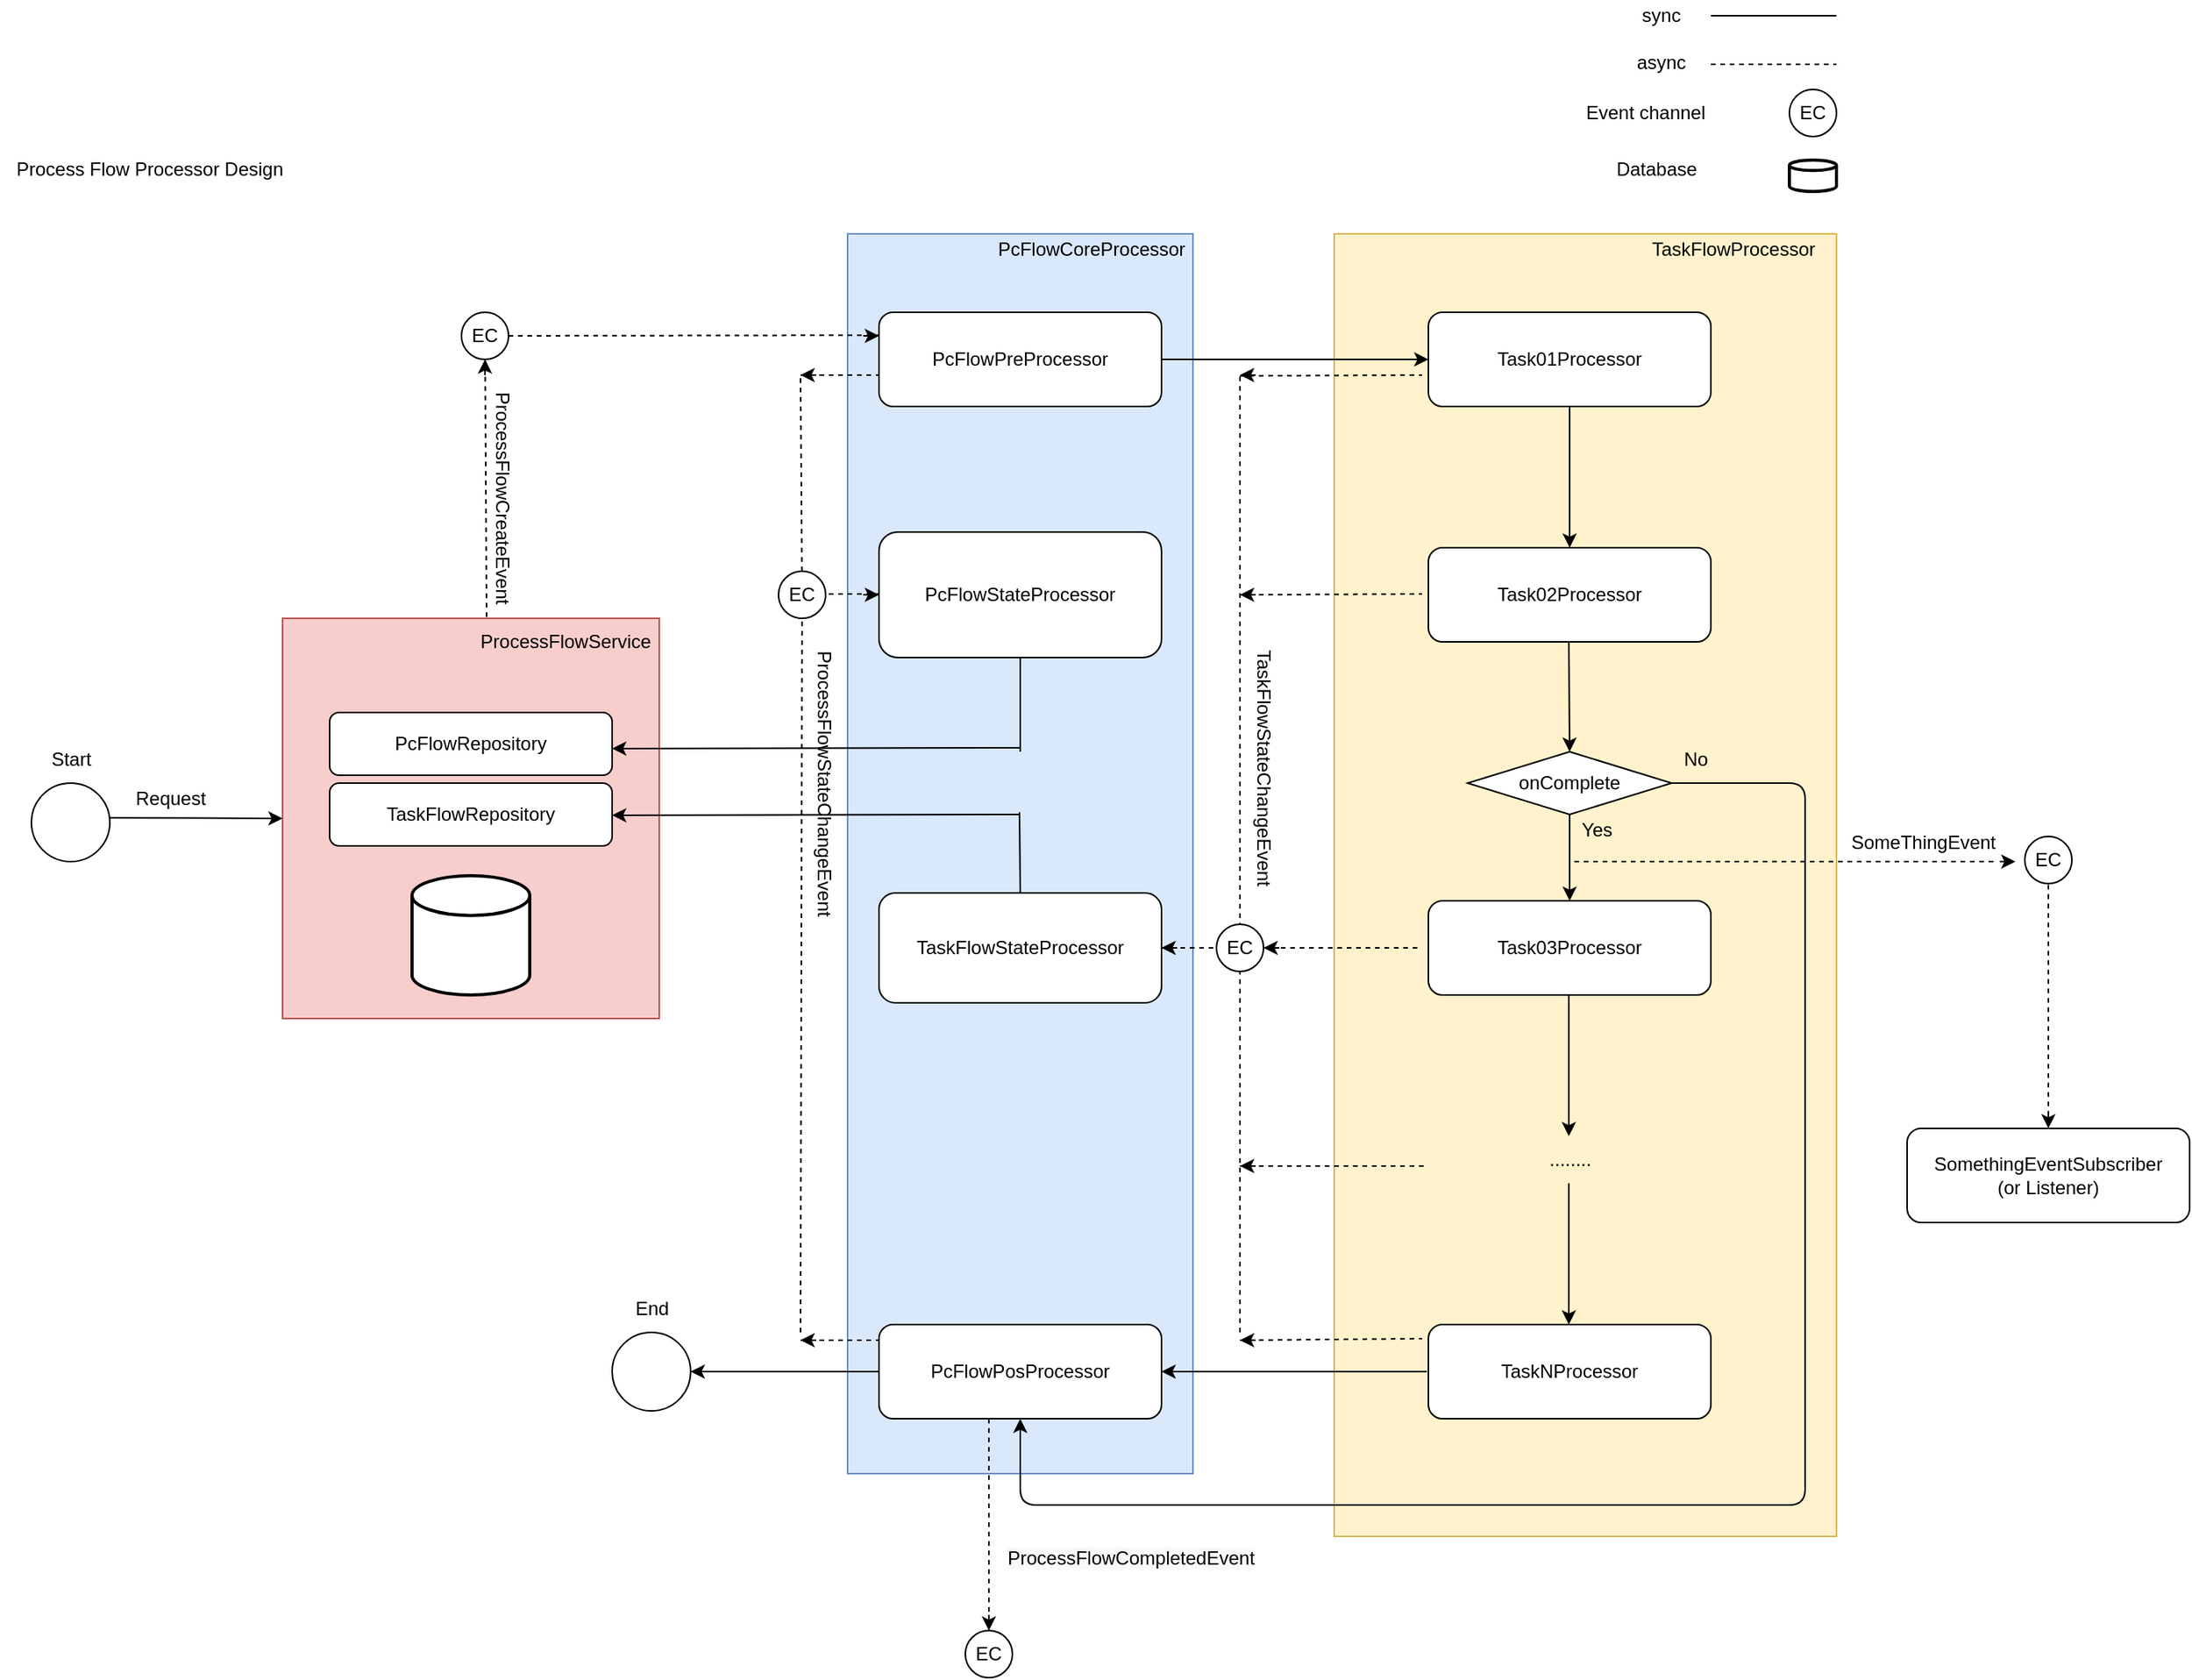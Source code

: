 <mxfile version="13.7.5" type="github">
  <diagram id="C5RBs43oDa-KdzZeNtuy" name="Page-1">
    <mxGraphModel dx="1905" dy="713" grid="1" gridSize="10" guides="1" tooltips="1" connect="1" arrows="1" fold="1" page="1" pageScale="1" pageWidth="827" pageHeight="1169" math="0" shadow="0">
      <root>
        <mxCell id="WIyWlLk6GJQsqaUBKTNV-0" />
        <mxCell id="WIyWlLk6GJQsqaUBKTNV-1" parent="WIyWlLk6GJQsqaUBKTNV-0" />
        <mxCell id="OThH-fJzGORxEDhMGL2U-115" value="" style="rounded=0;whiteSpace=wrap;html=1;fillColor=#f8cecc;strokeColor=#b85450;" vertex="1" parent="WIyWlLk6GJQsqaUBKTNV-1">
          <mxGeometry x="-450" y="515" width="240" height="255" as="geometry" />
        </mxCell>
        <mxCell id="OThH-fJzGORxEDhMGL2U-93" value="" style="rounded=0;whiteSpace=wrap;html=1;fillColor=#dae8fc;strokeColor=#6c8ebf;" vertex="1" parent="WIyWlLk6GJQsqaUBKTNV-1">
          <mxGeometry x="-90" y="270" width="220" height="790" as="geometry" />
        </mxCell>
        <mxCell id="OThH-fJzGORxEDhMGL2U-91" value="" style="rounded=0;whiteSpace=wrap;html=1;fillColor=#fff2cc;strokeColor=#d6b656;" vertex="1" parent="WIyWlLk6GJQsqaUBKTNV-1">
          <mxGeometry x="220" y="270" width="320" height="830" as="geometry" />
        </mxCell>
        <mxCell id="OThH-fJzGORxEDhMGL2U-29" value="" style="endArrow=none;dashed=1;html=1;" edge="1" parent="WIyWlLk6GJQsqaUBKTNV-1">
          <mxGeometry width="50" height="50" relative="1" as="geometry">
            <mxPoint x="160" y="970" as="sourcePoint" />
            <mxPoint x="160" y="360" as="targetPoint" />
          </mxGeometry>
        </mxCell>
        <mxCell id="OThH-fJzGORxEDhMGL2U-76" value="EC" style="ellipse;whiteSpace=wrap;html=1;aspect=fixed;" vertex="1" parent="WIyWlLk6GJQsqaUBKTNV-1">
          <mxGeometry x="145" y="710" width="30" height="30" as="geometry" />
        </mxCell>
        <mxCell id="OThH-fJzGORxEDhMGL2U-0" value="PcFlowPreProcessor" style="rounded=1;whiteSpace=wrap;html=1;" vertex="1" parent="WIyWlLk6GJQsqaUBKTNV-1">
          <mxGeometry x="-70" y="320" width="180" height="60" as="geometry" />
        </mxCell>
        <mxCell id="OThH-fJzGORxEDhMGL2U-1" value="Task01Processor" style="rounded=1;whiteSpace=wrap;html=1;" vertex="1" parent="WIyWlLk6GJQsqaUBKTNV-1">
          <mxGeometry x="280" y="320" width="180" height="60" as="geometry" />
        </mxCell>
        <mxCell id="OThH-fJzGORxEDhMGL2U-2" value="Task02Processor" style="rounded=1;whiteSpace=wrap;html=1;" vertex="1" parent="WIyWlLk6GJQsqaUBKTNV-1">
          <mxGeometry x="280" y="470" width="180" height="60" as="geometry" />
        </mxCell>
        <mxCell id="OThH-fJzGORxEDhMGL2U-3" value="Task03Processor" style="rounded=1;whiteSpace=wrap;html=1;" vertex="1" parent="WIyWlLk6GJQsqaUBKTNV-1">
          <mxGeometry x="280" y="695" width="180" height="60" as="geometry" />
        </mxCell>
        <mxCell id="OThH-fJzGORxEDhMGL2U-4" value="TaskNProcessor" style="rounded=1;whiteSpace=wrap;html=1;" vertex="1" parent="WIyWlLk6GJQsqaUBKTNV-1">
          <mxGeometry x="280" y="965" width="180" height="60" as="geometry" />
        </mxCell>
        <mxCell id="OThH-fJzGORxEDhMGL2U-5" value="" style="endArrow=classic;html=1;exitX=1;exitY=0.5;exitDx=0;exitDy=0;" edge="1" parent="WIyWlLk6GJQsqaUBKTNV-1" source="OThH-fJzGORxEDhMGL2U-0" target="OThH-fJzGORxEDhMGL2U-1">
          <mxGeometry width="50" height="50" relative="1" as="geometry">
            <mxPoint x="200" y="350" as="sourcePoint" />
            <mxPoint x="250" y="300" as="targetPoint" />
          </mxGeometry>
        </mxCell>
        <mxCell id="OThH-fJzGORxEDhMGL2U-6" value="" style="endArrow=classic;html=1;exitX=0.5;exitY=1;exitDx=0;exitDy=0;" edge="1" parent="WIyWlLk6GJQsqaUBKTNV-1" source="OThH-fJzGORxEDhMGL2U-1" target="OThH-fJzGORxEDhMGL2U-2">
          <mxGeometry width="50" height="50" relative="1" as="geometry">
            <mxPoint x="390" y="560" as="sourcePoint" />
            <mxPoint x="440" y="510" as="targetPoint" />
          </mxGeometry>
        </mxCell>
        <mxCell id="OThH-fJzGORxEDhMGL2U-7" value="" style="endArrow=classic;html=1;exitX=0.5;exitY=1;exitDx=0;exitDy=0;entryX=0.5;entryY=0;entryDx=0;entryDy=0;" edge="1" parent="WIyWlLk6GJQsqaUBKTNV-1" target="OThH-fJzGORxEDhMGL2U-54">
          <mxGeometry width="50" height="50" relative="1" as="geometry">
            <mxPoint x="369.5" y="530" as="sourcePoint" />
            <mxPoint x="370" y="560" as="targetPoint" />
          </mxGeometry>
        </mxCell>
        <mxCell id="OThH-fJzGORxEDhMGL2U-8" value="" style="endArrow=classic;html=1;exitX=0.5;exitY=1;exitDx=0;exitDy=0;" edge="1" parent="WIyWlLk6GJQsqaUBKTNV-1">
          <mxGeometry width="50" height="50" relative="1" as="geometry">
            <mxPoint x="369.5" y="755" as="sourcePoint" />
            <mxPoint x="369.5" y="845" as="targetPoint" />
          </mxGeometry>
        </mxCell>
        <mxCell id="OThH-fJzGORxEDhMGL2U-9" value="........" style="text;html=1;align=center;verticalAlign=middle;resizable=0;points=[];autosize=1;" vertex="1" parent="WIyWlLk6GJQsqaUBKTNV-1">
          <mxGeometry x="350" y="850" width="40" height="20" as="geometry" />
        </mxCell>
        <mxCell id="OThH-fJzGORxEDhMGL2U-10" value="" style="endArrow=classic;html=1;exitX=0.5;exitY=1;exitDx=0;exitDy=0;" edge="1" parent="WIyWlLk6GJQsqaUBKTNV-1">
          <mxGeometry width="50" height="50" relative="1" as="geometry">
            <mxPoint x="369.5" y="875" as="sourcePoint" />
            <mxPoint x="369.5" y="965" as="targetPoint" />
          </mxGeometry>
        </mxCell>
        <mxCell id="OThH-fJzGORxEDhMGL2U-11" value="PcFlowPosProcessor" style="rounded=1;whiteSpace=wrap;html=1;" vertex="1" parent="WIyWlLk6GJQsqaUBKTNV-1">
          <mxGeometry x="-70" y="965" width="180" height="60" as="geometry" />
        </mxCell>
        <mxCell id="OThH-fJzGORxEDhMGL2U-12" value="" style="endArrow=classic;html=1;exitX=0.5;exitY=1;exitDx=0;exitDy=0;entryX=1;entryY=0.5;entryDx=0;entryDy=0;" edge="1" parent="WIyWlLk6GJQsqaUBKTNV-1" target="OThH-fJzGORxEDhMGL2U-11">
          <mxGeometry width="50" height="50" relative="1" as="geometry">
            <mxPoint x="279" y="995" as="sourcePoint" />
            <mxPoint x="279" y="1085" as="targetPoint" />
          </mxGeometry>
        </mxCell>
        <mxCell id="OThH-fJzGORxEDhMGL2U-13" value="" style="ellipse;whiteSpace=wrap;html=1;aspect=fixed;" vertex="1" parent="WIyWlLk6GJQsqaUBKTNV-1">
          <mxGeometry x="-610" y="620" width="50" height="50" as="geometry" />
        </mxCell>
        <mxCell id="OThH-fJzGORxEDhMGL2U-14" value="" style="ellipse;whiteSpace=wrap;html=1;aspect=fixed;" vertex="1" parent="WIyWlLk6GJQsqaUBKTNV-1">
          <mxGeometry x="-240" y="970" width="50" height="50" as="geometry" />
        </mxCell>
        <mxCell id="OThH-fJzGORxEDhMGL2U-15" value="" style="endArrow=classic;html=1;entryX=0;entryY=0.5;entryDx=0;entryDy=0;" edge="1" parent="WIyWlLk6GJQsqaUBKTNV-1" target="OThH-fJzGORxEDhMGL2U-115">
          <mxGeometry width="50" height="50" relative="1" as="geometry">
            <mxPoint x="-560" y="642.08" as="sourcePoint" />
            <mxPoint x="-470" y="642.08" as="targetPoint" />
          </mxGeometry>
        </mxCell>
        <mxCell id="OThH-fJzGORxEDhMGL2U-16" value="" style="endArrow=classic;html=1;entryX=1;entryY=0.5;entryDx=0;entryDy=0;exitX=0;exitY=0.5;exitDx=0;exitDy=0;" edge="1" parent="WIyWlLk6GJQsqaUBKTNV-1" source="OThH-fJzGORxEDhMGL2U-11" target="OThH-fJzGORxEDhMGL2U-14">
          <mxGeometry width="50" height="50" relative="1" as="geometry">
            <mxPoint x="-80" y="995" as="sourcePoint" />
            <mxPoint x="-10" y="945" as="targetPoint" />
          </mxGeometry>
        </mxCell>
        <mxCell id="OThH-fJzGORxEDhMGL2U-17" value="Start" style="text;html=1;align=center;verticalAlign=middle;resizable=0;points=[];autosize=1;" vertex="1" parent="WIyWlLk6GJQsqaUBKTNV-1">
          <mxGeometry x="-605" y="595" width="40" height="20" as="geometry" />
        </mxCell>
        <mxCell id="OThH-fJzGORxEDhMGL2U-18" value="End" style="text;html=1;align=center;verticalAlign=middle;resizable=0;points=[];autosize=1;" vertex="1" parent="WIyWlLk6GJQsqaUBKTNV-1">
          <mxGeometry x="-235" y="945" width="40" height="20" as="geometry" />
        </mxCell>
        <mxCell id="OThH-fJzGORxEDhMGL2U-19" value="PcFlowStateProcessor" style="rounded=1;whiteSpace=wrap;html=1;" vertex="1" parent="WIyWlLk6GJQsqaUBKTNV-1">
          <mxGeometry x="-70" y="460" width="180" height="80" as="geometry" />
        </mxCell>
        <mxCell id="OThH-fJzGORxEDhMGL2U-20" value="TaskFlowStateProcessor" style="rounded=1;whiteSpace=wrap;html=1;" vertex="1" parent="WIyWlLk6GJQsqaUBKTNV-1">
          <mxGeometry x="-70" y="690" width="180" height="70" as="geometry" />
        </mxCell>
        <mxCell id="OThH-fJzGORxEDhMGL2U-25" value="" style="endArrow=none;dashed=1;html=1;" edge="1" parent="WIyWlLk6GJQsqaUBKTNV-1" source="OThH-fJzGORxEDhMGL2U-79">
          <mxGeometry width="50" height="50" relative="1" as="geometry">
            <mxPoint x="-120" y="970" as="sourcePoint" />
            <mxPoint x="-120" y="360" as="targetPoint" />
          </mxGeometry>
        </mxCell>
        <mxCell id="OThH-fJzGORxEDhMGL2U-26" value="" style="endArrow=none;dashed=1;html=1;" edge="1" parent="WIyWlLk6GJQsqaUBKTNV-1">
          <mxGeometry width="50" height="50" relative="1" as="geometry">
            <mxPoint x="-120" y="360" as="sourcePoint" />
            <mxPoint x="-70" y="360" as="targetPoint" />
          </mxGeometry>
        </mxCell>
        <mxCell id="OThH-fJzGORxEDhMGL2U-27" value="" style="endArrow=none;dashed=1;html=1;" edge="1" parent="WIyWlLk6GJQsqaUBKTNV-1">
          <mxGeometry width="50" height="50" relative="1" as="geometry">
            <mxPoint x="-120" y="975" as="sourcePoint" />
            <mxPoint x="-70" y="975" as="targetPoint" />
          </mxGeometry>
        </mxCell>
        <mxCell id="OThH-fJzGORxEDhMGL2U-28" value="" style="endArrow=none;dashed=1;html=1;" edge="1" parent="WIyWlLk6GJQsqaUBKTNV-1">
          <mxGeometry width="50" height="50" relative="1" as="geometry">
            <mxPoint x="-120" y="499.5" as="sourcePoint" />
            <mxPoint x="-70" y="499.5" as="targetPoint" />
          </mxGeometry>
        </mxCell>
        <mxCell id="OThH-fJzGORxEDhMGL2U-30" value="" style="endArrow=none;dashed=1;html=1;entryX=-0.022;entryY=0.15;entryDx=0;entryDy=0;entryPerimeter=0;" edge="1" parent="WIyWlLk6GJQsqaUBKTNV-1" target="OThH-fJzGORxEDhMGL2U-4">
          <mxGeometry width="50" height="50" relative="1" as="geometry">
            <mxPoint x="160" y="975" as="sourcePoint" />
            <mxPoint x="210" y="975" as="targetPoint" />
          </mxGeometry>
        </mxCell>
        <mxCell id="OThH-fJzGORxEDhMGL2U-31" value="" style="endArrow=none;dashed=1;html=1;" edge="1" parent="WIyWlLk6GJQsqaUBKTNV-1">
          <mxGeometry width="50" height="50" relative="1" as="geometry">
            <mxPoint x="180" y="725" as="sourcePoint" />
            <mxPoint x="276" y="725" as="targetPoint" />
          </mxGeometry>
        </mxCell>
        <mxCell id="OThH-fJzGORxEDhMGL2U-32" value="" style="endArrow=none;dashed=1;html=1;" edge="1" parent="WIyWlLk6GJQsqaUBKTNV-1">
          <mxGeometry width="50" height="50" relative="1" as="geometry">
            <mxPoint x="160" y="360.5" as="sourcePoint" />
            <mxPoint x="276" y="360" as="targetPoint" />
          </mxGeometry>
        </mxCell>
        <mxCell id="OThH-fJzGORxEDhMGL2U-33" value="" style="endArrow=none;dashed=1;html=1;" edge="1" parent="WIyWlLk6GJQsqaUBKTNV-1">
          <mxGeometry width="50" height="50" relative="1" as="geometry">
            <mxPoint x="160" y="500" as="sourcePoint" />
            <mxPoint x="276" y="499.5" as="targetPoint" />
          </mxGeometry>
        </mxCell>
        <mxCell id="OThH-fJzGORxEDhMGL2U-34" value="" style="endArrow=classic;html=1;entryX=1;entryY=0.5;entryDx=0;entryDy=0;" edge="1" parent="WIyWlLk6GJQsqaUBKTNV-1" target="OThH-fJzGORxEDhMGL2U-20">
          <mxGeometry width="50" height="50" relative="1" as="geometry">
            <mxPoint x="120" y="725" as="sourcePoint" />
            <mxPoint x="120" y="745" as="targetPoint" />
          </mxGeometry>
        </mxCell>
        <mxCell id="OThH-fJzGORxEDhMGL2U-35" value="" style="endArrow=classic;html=1;" edge="1" parent="WIyWlLk6GJQsqaUBKTNV-1">
          <mxGeometry width="50" height="50" relative="1" as="geometry">
            <mxPoint x="170" y="500" as="sourcePoint" />
            <mxPoint x="160" y="500" as="targetPoint" />
          </mxGeometry>
        </mxCell>
        <mxCell id="OThH-fJzGORxEDhMGL2U-36" value="" style="endArrow=classic;html=1;" edge="1" parent="WIyWlLk6GJQsqaUBKTNV-1">
          <mxGeometry width="50" height="50" relative="1" as="geometry">
            <mxPoint x="170" y="360" as="sourcePoint" />
            <mxPoint x="160" y="360" as="targetPoint" />
          </mxGeometry>
        </mxCell>
        <mxCell id="OThH-fJzGORxEDhMGL2U-38" value="" style="endArrow=classic;html=1;" edge="1" parent="WIyWlLk6GJQsqaUBKTNV-1">
          <mxGeometry width="50" height="50" relative="1" as="geometry">
            <mxPoint x="170" y="975" as="sourcePoint" />
            <mxPoint x="160" y="975" as="targetPoint" />
          </mxGeometry>
        </mxCell>
        <mxCell id="OThH-fJzGORxEDhMGL2U-39" value="" style="endArrow=classic;html=1;" edge="1" parent="WIyWlLk6GJQsqaUBKTNV-1">
          <mxGeometry width="50" height="50" relative="1" as="geometry">
            <mxPoint x="185" y="725" as="sourcePoint" />
            <mxPoint x="175" y="725" as="targetPoint" />
          </mxGeometry>
        </mxCell>
        <mxCell id="OThH-fJzGORxEDhMGL2U-40" value="" style="endArrow=classic;html=1;entryX=0;entryY=0.5;entryDx=0;entryDy=0;" edge="1" parent="WIyWlLk6GJQsqaUBKTNV-1" target="OThH-fJzGORxEDhMGL2U-19">
          <mxGeometry width="50" height="50" relative="1" as="geometry">
            <mxPoint x="-80" y="500" as="sourcePoint" />
            <mxPoint x="170" y="510" as="targetPoint" />
          </mxGeometry>
        </mxCell>
        <mxCell id="OThH-fJzGORxEDhMGL2U-41" value="" style="endArrow=classic;html=1;" edge="1" parent="WIyWlLk6GJQsqaUBKTNV-1">
          <mxGeometry width="50" height="50" relative="1" as="geometry">
            <mxPoint x="-110" y="975" as="sourcePoint" />
            <mxPoint x="-120" y="975" as="targetPoint" />
          </mxGeometry>
        </mxCell>
        <mxCell id="OThH-fJzGORxEDhMGL2U-42" value="" style="endArrow=classic;html=1;" edge="1" parent="WIyWlLk6GJQsqaUBKTNV-1">
          <mxGeometry width="50" height="50" relative="1" as="geometry">
            <mxPoint x="-110" y="360" as="sourcePoint" />
            <mxPoint x="-120" y="360" as="targetPoint" />
          </mxGeometry>
        </mxCell>
        <mxCell id="OThH-fJzGORxEDhMGL2U-43" value="" style="endArrow=none;dashed=1;html=1;exitX=1;exitY=0.5;exitDx=0;exitDy=0;" edge="1" parent="WIyWlLk6GJQsqaUBKTNV-1">
          <mxGeometry width="50" height="50" relative="1" as="geometry">
            <mxPoint x="160" y="864" as="sourcePoint" />
            <mxPoint x="280" y="864" as="targetPoint" />
          </mxGeometry>
        </mxCell>
        <mxCell id="OThH-fJzGORxEDhMGL2U-44" value="" style="endArrow=classic;html=1;" edge="1" parent="WIyWlLk6GJQsqaUBKTNV-1">
          <mxGeometry width="50" height="50" relative="1" as="geometry">
            <mxPoint x="170" y="864" as="sourcePoint" />
            <mxPoint x="160" y="864" as="targetPoint" />
          </mxGeometry>
        </mxCell>
        <mxCell id="OThH-fJzGORxEDhMGL2U-46" value="" style="endArrow=none;dashed=1;html=1;" edge="1" parent="WIyWlLk6GJQsqaUBKTNV-1">
          <mxGeometry width="50" height="50" relative="1" as="geometry">
            <mxPoint x="460" y="162" as="sourcePoint" />
            <mxPoint x="540" y="162" as="targetPoint" />
          </mxGeometry>
        </mxCell>
        <mxCell id="OThH-fJzGORxEDhMGL2U-47" value="async" style="text;html=1;align=center;verticalAlign=middle;resizable=0;points=[];autosize=1;" vertex="1" parent="WIyWlLk6GJQsqaUBKTNV-1">
          <mxGeometry x="403" y="151" width="50" height="20" as="geometry" />
        </mxCell>
        <mxCell id="OThH-fJzGORxEDhMGL2U-50" value="" style="endArrow=none;html=1;" edge="1" parent="WIyWlLk6GJQsqaUBKTNV-1">
          <mxGeometry width="50" height="50" relative="1" as="geometry">
            <mxPoint x="460" y="131" as="sourcePoint" />
            <mxPoint x="540" y="131" as="targetPoint" />
          </mxGeometry>
        </mxCell>
        <mxCell id="OThH-fJzGORxEDhMGL2U-51" value="sync" style="text;html=1;align=center;verticalAlign=middle;resizable=0;points=[];autosize=1;" vertex="1" parent="WIyWlLk6GJQsqaUBKTNV-1">
          <mxGeometry x="408" y="121" width="40" height="20" as="geometry" />
        </mxCell>
        <mxCell id="OThH-fJzGORxEDhMGL2U-54" value="onComplete" style="rhombus;whiteSpace=wrap;html=1;" vertex="1" parent="WIyWlLk6GJQsqaUBKTNV-1">
          <mxGeometry x="305" y="600" width="130" height="40" as="geometry" />
        </mxCell>
        <mxCell id="OThH-fJzGORxEDhMGL2U-56" value="" style="endArrow=classic;html=1;exitX=0.5;exitY=1;exitDx=0;exitDy=0;entryX=0.5;entryY=0;entryDx=0;entryDy=0;" edge="1" parent="WIyWlLk6GJQsqaUBKTNV-1" source="OThH-fJzGORxEDhMGL2U-54" target="OThH-fJzGORxEDhMGL2U-3">
          <mxGeometry width="50" height="50" relative="1" as="geometry">
            <mxPoint x="379.5" y="540" as="sourcePoint" />
            <mxPoint x="380" y="570" as="targetPoint" />
          </mxGeometry>
        </mxCell>
        <mxCell id="OThH-fJzGORxEDhMGL2U-57" value="Yes" style="text;html=1;align=center;verticalAlign=middle;resizable=0;points=[];autosize=1;" vertex="1" parent="WIyWlLk6GJQsqaUBKTNV-1">
          <mxGeometry x="367" y="640" width="40" height="20" as="geometry" />
        </mxCell>
        <mxCell id="OThH-fJzGORxEDhMGL2U-58" value="" style="endArrow=classic;html=1;exitX=0.5;exitY=1;exitDx=0;exitDy=0;entryX=0.5;entryY=1;entryDx=0;entryDy=0;" edge="1" parent="WIyWlLk6GJQsqaUBKTNV-1" target="OThH-fJzGORxEDhMGL2U-11">
          <mxGeometry width="50" height="50" relative="1" as="geometry">
            <mxPoint x="435" y="620" as="sourcePoint" />
            <mxPoint x="20" y="1080" as="targetPoint" />
            <Array as="points">
              <mxPoint x="520" y="620" />
              <mxPoint x="520" y="1080" />
              <mxPoint x="20" y="1080" />
            </Array>
          </mxGeometry>
        </mxCell>
        <mxCell id="OThH-fJzGORxEDhMGL2U-59" value="No" style="text;html=1;align=center;verticalAlign=middle;resizable=0;points=[];autosize=1;" vertex="1" parent="WIyWlLk6GJQsqaUBKTNV-1">
          <mxGeometry x="435" y="595" width="30" height="20" as="geometry" />
        </mxCell>
        <mxCell id="OThH-fJzGORxEDhMGL2U-60" value="TaskFlowStateChangeEvent" style="text;html=1;align=center;verticalAlign=middle;resizable=0;points=[];autosize=1;rotation=90;" vertex="1" parent="WIyWlLk6GJQsqaUBKTNV-1">
          <mxGeometry x="90" y="600" width="170" height="20" as="geometry" />
        </mxCell>
        <mxCell id="OThH-fJzGORxEDhMGL2U-61" value="ProcessFlowStateChangeEvent" style="text;html=1;align=center;verticalAlign=middle;resizable=0;points=[];autosize=1;rotation=90;" vertex="1" parent="WIyWlLk6GJQsqaUBKTNV-1">
          <mxGeometry x="-195" y="610" width="180" height="20" as="geometry" />
        </mxCell>
        <mxCell id="OThH-fJzGORxEDhMGL2U-62" value="" style="endArrow=none;dashed=1;html=1;" edge="1" parent="WIyWlLk6GJQsqaUBKTNV-1">
          <mxGeometry width="50" height="50" relative="1" as="geometry">
            <mxPoint x="640" y="670" as="sourcePoint" />
            <mxPoint x="370" y="670" as="targetPoint" />
          </mxGeometry>
        </mxCell>
        <mxCell id="OThH-fJzGORxEDhMGL2U-64" value="" style="endArrow=classic;html=1;" edge="1" parent="WIyWlLk6GJQsqaUBKTNV-1">
          <mxGeometry width="50" height="50" relative="1" as="geometry">
            <mxPoint x="644" y="670" as="sourcePoint" />
            <mxPoint x="654" y="670" as="targetPoint" />
          </mxGeometry>
        </mxCell>
        <mxCell id="OThH-fJzGORxEDhMGL2U-66" value="SomethingEventSubscriber&lt;br&gt;(or Listener)" style="rounded=1;whiteSpace=wrap;html=1;" vertex="1" parent="WIyWlLk6GJQsqaUBKTNV-1">
          <mxGeometry x="585" y="840" width="180" height="60" as="geometry" />
        </mxCell>
        <mxCell id="OThH-fJzGORxEDhMGL2U-67" value="" style="endArrow=none;dashed=1;html=1;entryX=0.5;entryY=0;entryDx=0;entryDy=0;" edge="1" parent="WIyWlLk6GJQsqaUBKTNV-1" target="OThH-fJzGORxEDhMGL2U-66">
          <mxGeometry width="50" height="50" relative="1" as="geometry">
            <mxPoint x="675" y="700" as="sourcePoint" />
            <mxPoint x="685" y="830" as="targetPoint" />
            <Array as="points">
              <mxPoint x="675" y="680" />
              <mxPoint x="675" y="690" />
            </Array>
          </mxGeometry>
        </mxCell>
        <mxCell id="OThH-fJzGORxEDhMGL2U-68" value="SomeThingEvent" style="text;html=1;align=center;verticalAlign=middle;resizable=0;points=[];autosize=1;" vertex="1" parent="WIyWlLk6GJQsqaUBKTNV-1">
          <mxGeometry x="540" y="648" width="110" height="20" as="geometry" />
        </mxCell>
        <mxCell id="OThH-fJzGORxEDhMGL2U-71" value="" style="endArrow=none;dashed=1;html=1;exitX=1;exitY=0.5;exitDx=0;exitDy=0;" edge="1" parent="WIyWlLk6GJQsqaUBKTNV-1">
          <mxGeometry width="50" height="50" relative="1" as="geometry">
            <mxPoint y="1025" as="sourcePoint" />
            <mxPoint y="1160" as="targetPoint" />
          </mxGeometry>
        </mxCell>
        <mxCell id="OThH-fJzGORxEDhMGL2U-75" value="" style="endArrow=classic;html=1;entryX=0.419;entryY=0.017;entryDx=0;entryDy=0;entryPerimeter=0;" edge="1" parent="WIyWlLk6GJQsqaUBKTNV-1">
          <mxGeometry width="50" height="50" relative="1" as="geometry">
            <mxPoint y="1150" as="sourcePoint" />
            <mxPoint x="0.015" y="1160.02" as="targetPoint" />
          </mxGeometry>
        </mxCell>
        <mxCell id="OThH-fJzGORxEDhMGL2U-77" value="" style="endArrow=none;dashed=1;html=1;exitX=1;exitY=0.5;exitDx=0;exitDy=0;" edge="1" parent="WIyWlLk6GJQsqaUBKTNV-1" source="OThH-fJzGORxEDhMGL2U-20" target="OThH-fJzGORxEDhMGL2U-76">
          <mxGeometry width="50" height="50" relative="1" as="geometry">
            <mxPoint x="110" y="725" as="sourcePoint" />
            <mxPoint x="276" y="725" as="targetPoint" />
          </mxGeometry>
        </mxCell>
        <mxCell id="OThH-fJzGORxEDhMGL2U-79" value="EC" style="ellipse;whiteSpace=wrap;html=1;aspect=fixed;" vertex="1" parent="WIyWlLk6GJQsqaUBKTNV-1">
          <mxGeometry x="-134" y="485" width="30" height="30" as="geometry" />
        </mxCell>
        <mxCell id="OThH-fJzGORxEDhMGL2U-81" value="" style="endArrow=none;dashed=1;html=1;" edge="1" parent="WIyWlLk6GJQsqaUBKTNV-1" target="OThH-fJzGORxEDhMGL2U-79">
          <mxGeometry width="50" height="50" relative="1" as="geometry">
            <mxPoint x="-120" y="970" as="sourcePoint" />
            <mxPoint x="-120" y="360" as="targetPoint" />
          </mxGeometry>
        </mxCell>
        <mxCell id="OThH-fJzGORxEDhMGL2U-82" value="EC" style="ellipse;whiteSpace=wrap;html=1;aspect=fixed;" vertex="1" parent="WIyWlLk6GJQsqaUBKTNV-1">
          <mxGeometry x="510" y="178" width="30" height="30" as="geometry" />
        </mxCell>
        <mxCell id="OThH-fJzGORxEDhMGL2U-83" value="Event channel" style="text;html=1;align=center;verticalAlign=middle;resizable=0;points=[];autosize=1;" vertex="1" parent="WIyWlLk6GJQsqaUBKTNV-1">
          <mxGeometry x="373" y="183" width="90" height="20" as="geometry" />
        </mxCell>
        <mxCell id="OThH-fJzGORxEDhMGL2U-84" value="EC" style="ellipse;whiteSpace=wrap;html=1;aspect=fixed;" vertex="1" parent="WIyWlLk6GJQsqaUBKTNV-1">
          <mxGeometry x="660" y="654" width="30" height="30" as="geometry" />
        </mxCell>
        <mxCell id="OThH-fJzGORxEDhMGL2U-87" value="" style="endArrow=classic;html=1;entryX=0.5;entryY=0;entryDx=0;entryDy=0;" edge="1" parent="WIyWlLk6GJQsqaUBKTNV-1" target="OThH-fJzGORxEDhMGL2U-66">
          <mxGeometry width="50" height="50" relative="1" as="geometry">
            <mxPoint x="675" y="830" as="sourcePoint" />
            <mxPoint x="394.5" y="855" as="targetPoint" />
          </mxGeometry>
        </mxCell>
        <mxCell id="OThH-fJzGORxEDhMGL2U-88" value="EC" style="ellipse;whiteSpace=wrap;html=1;aspect=fixed;" vertex="1" parent="WIyWlLk6GJQsqaUBKTNV-1">
          <mxGeometry x="-15" y="1160" width="30" height="30" as="geometry" />
        </mxCell>
        <mxCell id="OThH-fJzGORxEDhMGL2U-89" value="&lt;span style=&quot;color: rgb(0, 0, 0); font-family: helvetica; font-size: 12px; font-style: normal; font-weight: 400; letter-spacing: normal; text-align: center; text-indent: 0px; text-transform: none; word-spacing: 0px; background-color: rgb(248, 249, 250); display: inline; float: none;&quot;&gt;ProcessFlowCompletedEvent&lt;/span&gt;" style="text;whiteSpace=wrap;html=1;" vertex="1" parent="WIyWlLk6GJQsqaUBKTNV-1">
          <mxGeometry x="10" y="1100" width="180" height="30" as="geometry" />
        </mxCell>
        <mxCell id="OThH-fJzGORxEDhMGL2U-92" value="TaskFlowProcessor" style="text;html=1;align=center;verticalAlign=middle;resizable=0;points=[];autosize=1;" vertex="1" parent="WIyWlLk6GJQsqaUBKTNV-1">
          <mxGeometry x="414" y="270" width="120" height="20" as="geometry" />
        </mxCell>
        <mxCell id="OThH-fJzGORxEDhMGL2U-94" value="Process Flow Processor Design" style="text;html=1;align=center;verticalAlign=middle;resizable=0;points=[];autosize=1;" vertex="1" parent="WIyWlLk6GJQsqaUBKTNV-1">
          <mxGeometry x="-630" y="219" width="190" height="20" as="geometry" />
        </mxCell>
        <mxCell id="OThH-fJzGORxEDhMGL2U-95" value="PcFlowCoreProcessor" style="text;html=1;align=center;verticalAlign=middle;resizable=0;points=[];autosize=1;" vertex="1" parent="WIyWlLk6GJQsqaUBKTNV-1">
          <mxGeometry y="270" width="130" height="20" as="geometry" />
        </mxCell>
        <mxCell id="OThH-fJzGORxEDhMGL2U-96" value="" style="strokeWidth=2;html=1;shape=mxgraph.flowchart.database;whiteSpace=wrap;" vertex="1" parent="WIyWlLk6GJQsqaUBKTNV-1">
          <mxGeometry x="510" y="223" width="30" height="20" as="geometry" />
        </mxCell>
        <mxCell id="OThH-fJzGORxEDhMGL2U-97" value="Database" style="text;html=1;align=center;verticalAlign=middle;resizable=0;points=[];autosize=1;" vertex="1" parent="WIyWlLk6GJQsqaUBKTNV-1">
          <mxGeometry x="390" y="219" width="70" height="20" as="geometry" />
        </mxCell>
        <mxCell id="OThH-fJzGORxEDhMGL2U-105" value="PcFlowRepository" style="rounded=1;whiteSpace=wrap;html=1;" vertex="1" parent="WIyWlLk6GJQsqaUBKTNV-1">
          <mxGeometry x="-420" y="575" width="180" height="40" as="geometry" />
        </mxCell>
        <mxCell id="OThH-fJzGORxEDhMGL2U-106" value="TaskFlowRepository" style="rounded=1;whiteSpace=wrap;html=1;" vertex="1" parent="WIyWlLk6GJQsqaUBKTNV-1">
          <mxGeometry x="-420" y="620" width="180" height="40" as="geometry" />
        </mxCell>
        <mxCell id="OThH-fJzGORxEDhMGL2U-107" value="" style="strokeWidth=2;html=1;shape=mxgraph.flowchart.database;whiteSpace=wrap;" vertex="1" parent="WIyWlLk6GJQsqaUBKTNV-1">
          <mxGeometry x="-367.5" y="679" width="75" height="76" as="geometry" />
        </mxCell>
        <mxCell id="OThH-fJzGORxEDhMGL2U-112" value="" style="endArrow=classic;html=1;" edge="1" parent="WIyWlLk6GJQsqaUBKTNV-1">
          <mxGeometry width="50" height="50" relative="1" as="geometry">
            <mxPoint x="20" y="597.5" as="sourcePoint" />
            <mxPoint x="-240" y="598" as="targetPoint" />
          </mxGeometry>
        </mxCell>
        <mxCell id="OThH-fJzGORxEDhMGL2U-113" value="" style="endArrow=none;html=1;entryX=0.5;entryY=1;entryDx=0;entryDy=0;" edge="1" parent="WIyWlLk6GJQsqaUBKTNV-1" target="OThH-fJzGORxEDhMGL2U-19">
          <mxGeometry width="50" height="50" relative="1" as="geometry">
            <mxPoint x="20" y="600" as="sourcePoint" />
            <mxPoint x="19.5" y="539" as="targetPoint" />
          </mxGeometry>
        </mxCell>
        <mxCell id="OThH-fJzGORxEDhMGL2U-116" value="ProcessFlowService" style="text;html=1;align=center;verticalAlign=middle;resizable=0;points=[];autosize=1;" vertex="1" parent="WIyWlLk6GJQsqaUBKTNV-1">
          <mxGeometry x="-330" y="520" width="120" height="20" as="geometry" />
        </mxCell>
        <mxCell id="OThH-fJzGORxEDhMGL2U-117" value="" style="endArrow=classic;html=1;" edge="1" parent="WIyWlLk6GJQsqaUBKTNV-1">
          <mxGeometry width="50" height="50" relative="1" as="geometry">
            <mxPoint x="20" y="640" as="sourcePoint" />
            <mxPoint x="-240" y="640.5" as="targetPoint" />
          </mxGeometry>
        </mxCell>
        <mxCell id="OThH-fJzGORxEDhMGL2U-118" value="" style="endArrow=none;html=1;entryX=0.5;entryY=1;entryDx=0;entryDy=0;" edge="1" parent="WIyWlLk6GJQsqaUBKTNV-1">
          <mxGeometry width="50" height="50" relative="1" as="geometry">
            <mxPoint x="20" y="690" as="sourcePoint" />
            <mxPoint x="19.5" y="638.5" as="targetPoint" />
          </mxGeometry>
        </mxCell>
        <mxCell id="OThH-fJzGORxEDhMGL2U-119" value="Request&amp;nbsp;" style="text;html=1;align=center;verticalAlign=middle;resizable=0;points=[];autosize=1;" vertex="1" parent="WIyWlLk6GJQsqaUBKTNV-1">
          <mxGeometry x="-550" y="620" width="60" height="20" as="geometry" />
        </mxCell>
        <mxCell id="OThH-fJzGORxEDhMGL2U-120" value="EC" style="ellipse;whiteSpace=wrap;html=1;aspect=fixed;" vertex="1" parent="WIyWlLk6GJQsqaUBKTNV-1">
          <mxGeometry x="-336" y="320" width="30" height="30" as="geometry" />
        </mxCell>
        <mxCell id="OThH-fJzGORxEDhMGL2U-121" value="" style="endArrow=none;dashed=1;html=1;" edge="1" parent="WIyWlLk6GJQsqaUBKTNV-1" target="OThH-fJzGORxEDhMGL2U-120">
          <mxGeometry width="50" height="50" relative="1" as="geometry">
            <mxPoint x="-320" y="514.17" as="sourcePoint" />
            <mxPoint x="-330" y="390" as="targetPoint" />
          </mxGeometry>
        </mxCell>
        <mxCell id="OThH-fJzGORxEDhMGL2U-122" value="" style="endArrow=classic;html=1;entryX=0.5;entryY=1;entryDx=0;entryDy=0;" edge="1" parent="WIyWlLk6GJQsqaUBKTNV-1" target="OThH-fJzGORxEDhMGL2U-120">
          <mxGeometry width="50" height="50" relative="1" as="geometry">
            <mxPoint x="-321" y="360" as="sourcePoint" />
            <mxPoint x="-110" y="370" as="targetPoint" />
          </mxGeometry>
        </mxCell>
        <mxCell id="OThH-fJzGORxEDhMGL2U-123" value="ProcessFlowCreateEvent" style="text;html=1;align=center;verticalAlign=middle;resizable=0;points=[];autosize=1;rotation=90;" vertex="1" parent="WIyWlLk6GJQsqaUBKTNV-1">
          <mxGeometry x="-385" y="428" width="150" height="20" as="geometry" />
        </mxCell>
        <mxCell id="OThH-fJzGORxEDhMGL2U-124" value="" style="endArrow=none;dashed=1;html=1;exitX=1;exitY=0.5;exitDx=0;exitDy=0;" edge="1" parent="WIyWlLk6GJQsqaUBKTNV-1" source="OThH-fJzGORxEDhMGL2U-120">
          <mxGeometry width="50" height="50" relative="1" as="geometry">
            <mxPoint x="-120" y="334.58" as="sourcePoint" />
            <mxPoint x="-70" y="334.58" as="targetPoint" />
          </mxGeometry>
        </mxCell>
        <mxCell id="OThH-fJzGORxEDhMGL2U-125" value="" style="endArrow=classic;html=1;entryX=0;entryY=0.25;entryDx=0;entryDy=0;" edge="1" parent="WIyWlLk6GJQsqaUBKTNV-1" target="OThH-fJzGORxEDhMGL2U-0">
          <mxGeometry width="50" height="50" relative="1" as="geometry">
            <mxPoint x="-80" y="335" as="sourcePoint" />
            <mxPoint x="290" y="360" as="targetPoint" />
          </mxGeometry>
        </mxCell>
      </root>
    </mxGraphModel>
  </diagram>
</mxfile>
